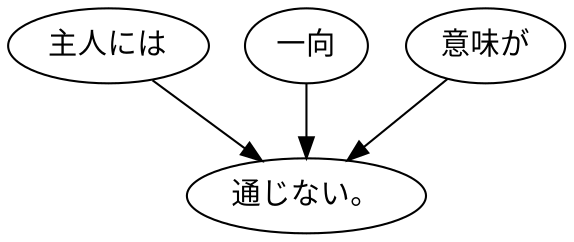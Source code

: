 digraph graph2549 {
	node0 [label="主人には"];
	node1 [label="一向"];
	node2 [label="意味が"];
	node3 [label="通じない。"];
	node0 -> node3;
	node1 -> node3;
	node2 -> node3;
}
